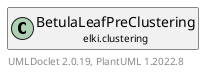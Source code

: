 @startuml
    remove .*\.(Instance|Par|Parameterizer|Factory)$
    set namespaceSeparator none
    hide empty fields
    hide empty methods

    class "<size:14>BetulaLeafPreClustering.Par\n<size:10>elki.clustering" as elki.clustering.BetulaLeafPreClustering.Par [[BetulaLeafPreClustering.Par.html]] {
        {static} +STORE_IDS_ID: OptionID
        ~cffactory: Factory<?>
        ~storeIds: boolean
        +configure(Parameterization): void
        +make(): BetulaLeafPreClustering
    }

    interface "<size:14>Parameterizer\n<size:10>elki.utilities.optionhandling" as elki.utilities.optionhandling.Parameterizer [[../utilities/optionhandling/Parameterizer.html]] {
        {abstract} +make(): Object
    }
    class "<size:14>BetulaLeafPreClustering\n<size:10>elki.clustering" as elki.clustering.BetulaLeafPreClustering [[BetulaLeafPreClustering.html]]

    elki.utilities.optionhandling.Parameterizer <|.. elki.clustering.BetulaLeafPreClustering.Par
    elki.clustering.BetulaLeafPreClustering +-- elki.clustering.BetulaLeafPreClustering.Par

    center footer UMLDoclet 2.0.19, PlantUML 1.2022.8
@enduml
